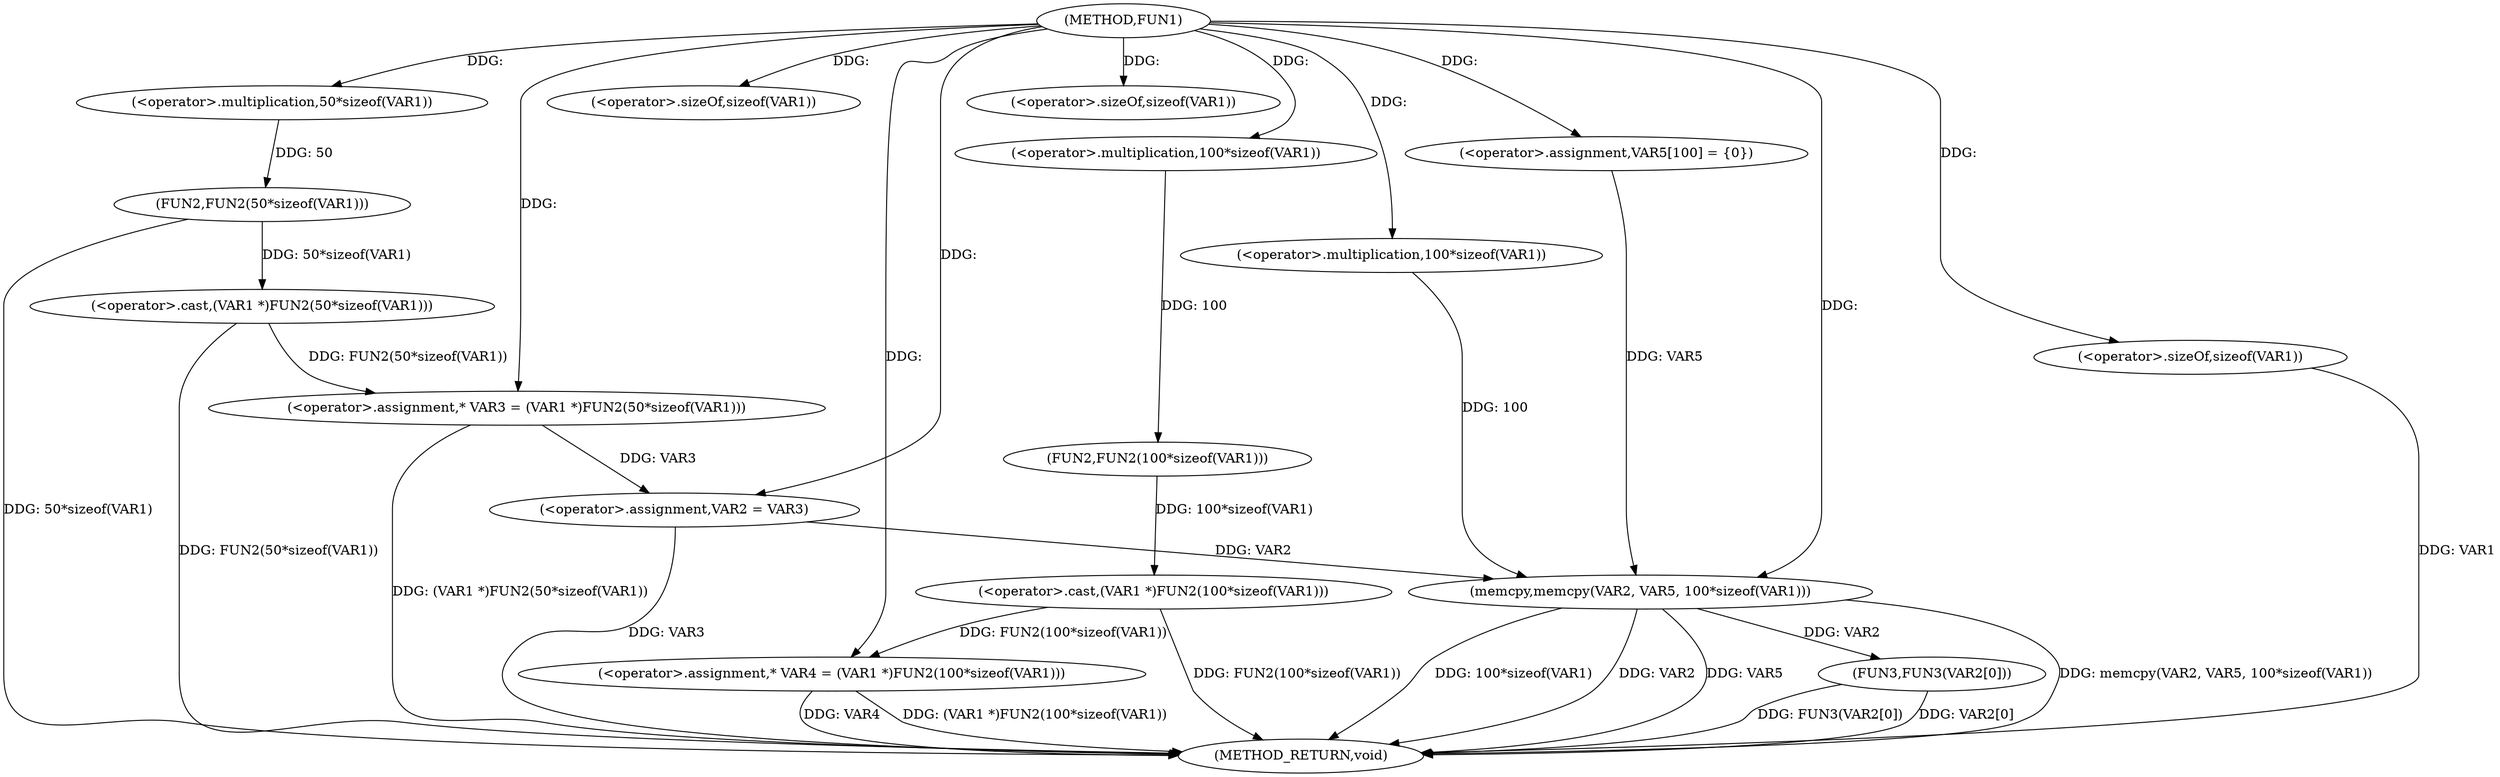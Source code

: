 digraph FUN1 {  
"1000100" [label = "(METHOD,FUN1)" ]
"1000141" [label = "(METHOD_RETURN,void)" ]
"1000104" [label = "(<operator>.assignment,* VAR3 = (VAR1 *)FUN2(50*sizeof(VAR1)))" ]
"1000106" [label = "(<operator>.cast,(VAR1 *)FUN2(50*sizeof(VAR1)))" ]
"1000108" [label = "(FUN2,FUN2(50*sizeof(VAR1)))" ]
"1000109" [label = "(<operator>.multiplication,50*sizeof(VAR1))" ]
"1000111" [label = "(<operator>.sizeOf,sizeof(VAR1))" ]
"1000114" [label = "(<operator>.assignment,* VAR4 = (VAR1 *)FUN2(100*sizeof(VAR1)))" ]
"1000116" [label = "(<operator>.cast,(VAR1 *)FUN2(100*sizeof(VAR1)))" ]
"1000118" [label = "(FUN2,FUN2(100*sizeof(VAR1)))" ]
"1000119" [label = "(<operator>.multiplication,100*sizeof(VAR1))" ]
"1000121" [label = "(<operator>.sizeOf,sizeof(VAR1))" ]
"1000123" [label = "(<operator>.assignment,VAR2 = VAR3)" ]
"1000128" [label = "(<operator>.assignment,VAR5[100] = {0})" ]
"1000130" [label = "(memcpy,memcpy(VAR2, VAR5, 100*sizeof(VAR1)))" ]
"1000133" [label = "(<operator>.multiplication,100*sizeof(VAR1))" ]
"1000135" [label = "(<operator>.sizeOf,sizeof(VAR1))" ]
"1000137" [label = "(FUN3,FUN3(VAR2[0]))" ]
  "1000130" -> "1000141"  [ label = "DDG: memcpy(VAR2, VAR5, 100*sizeof(VAR1))"] 
  "1000123" -> "1000141"  [ label = "DDG: VAR3"] 
  "1000106" -> "1000141"  [ label = "DDG: FUN2(50*sizeof(VAR1))"] 
  "1000114" -> "1000141"  [ label = "DDG: VAR4"] 
  "1000116" -> "1000141"  [ label = "DDG: FUN2(100*sizeof(VAR1))"] 
  "1000130" -> "1000141"  [ label = "DDG: 100*sizeof(VAR1)"] 
  "1000135" -> "1000141"  [ label = "DDG: VAR1"] 
  "1000114" -> "1000141"  [ label = "DDG: (VAR1 *)FUN2(100*sizeof(VAR1))"] 
  "1000130" -> "1000141"  [ label = "DDG: VAR2"] 
  "1000130" -> "1000141"  [ label = "DDG: VAR5"] 
  "1000137" -> "1000141"  [ label = "DDG: VAR2[0]"] 
  "1000137" -> "1000141"  [ label = "DDG: FUN3(VAR2[0])"] 
  "1000104" -> "1000141"  [ label = "DDG: (VAR1 *)FUN2(50*sizeof(VAR1))"] 
  "1000108" -> "1000141"  [ label = "DDG: 50*sizeof(VAR1)"] 
  "1000106" -> "1000104"  [ label = "DDG: FUN2(50*sizeof(VAR1))"] 
  "1000100" -> "1000104"  [ label = "DDG: "] 
  "1000108" -> "1000106"  [ label = "DDG: 50*sizeof(VAR1)"] 
  "1000109" -> "1000108"  [ label = "DDG: 50"] 
  "1000100" -> "1000109"  [ label = "DDG: "] 
  "1000100" -> "1000111"  [ label = "DDG: "] 
  "1000116" -> "1000114"  [ label = "DDG: FUN2(100*sizeof(VAR1))"] 
  "1000100" -> "1000114"  [ label = "DDG: "] 
  "1000118" -> "1000116"  [ label = "DDG: 100*sizeof(VAR1)"] 
  "1000119" -> "1000118"  [ label = "DDG: 100"] 
  "1000100" -> "1000119"  [ label = "DDG: "] 
  "1000100" -> "1000121"  [ label = "DDG: "] 
  "1000104" -> "1000123"  [ label = "DDG: VAR3"] 
  "1000100" -> "1000123"  [ label = "DDG: "] 
  "1000100" -> "1000128"  [ label = "DDG: "] 
  "1000123" -> "1000130"  [ label = "DDG: VAR2"] 
  "1000100" -> "1000130"  [ label = "DDG: "] 
  "1000128" -> "1000130"  [ label = "DDG: VAR5"] 
  "1000133" -> "1000130"  [ label = "DDG: 100"] 
  "1000100" -> "1000133"  [ label = "DDG: "] 
  "1000100" -> "1000135"  [ label = "DDG: "] 
  "1000130" -> "1000137"  [ label = "DDG: VAR2"] 
}
